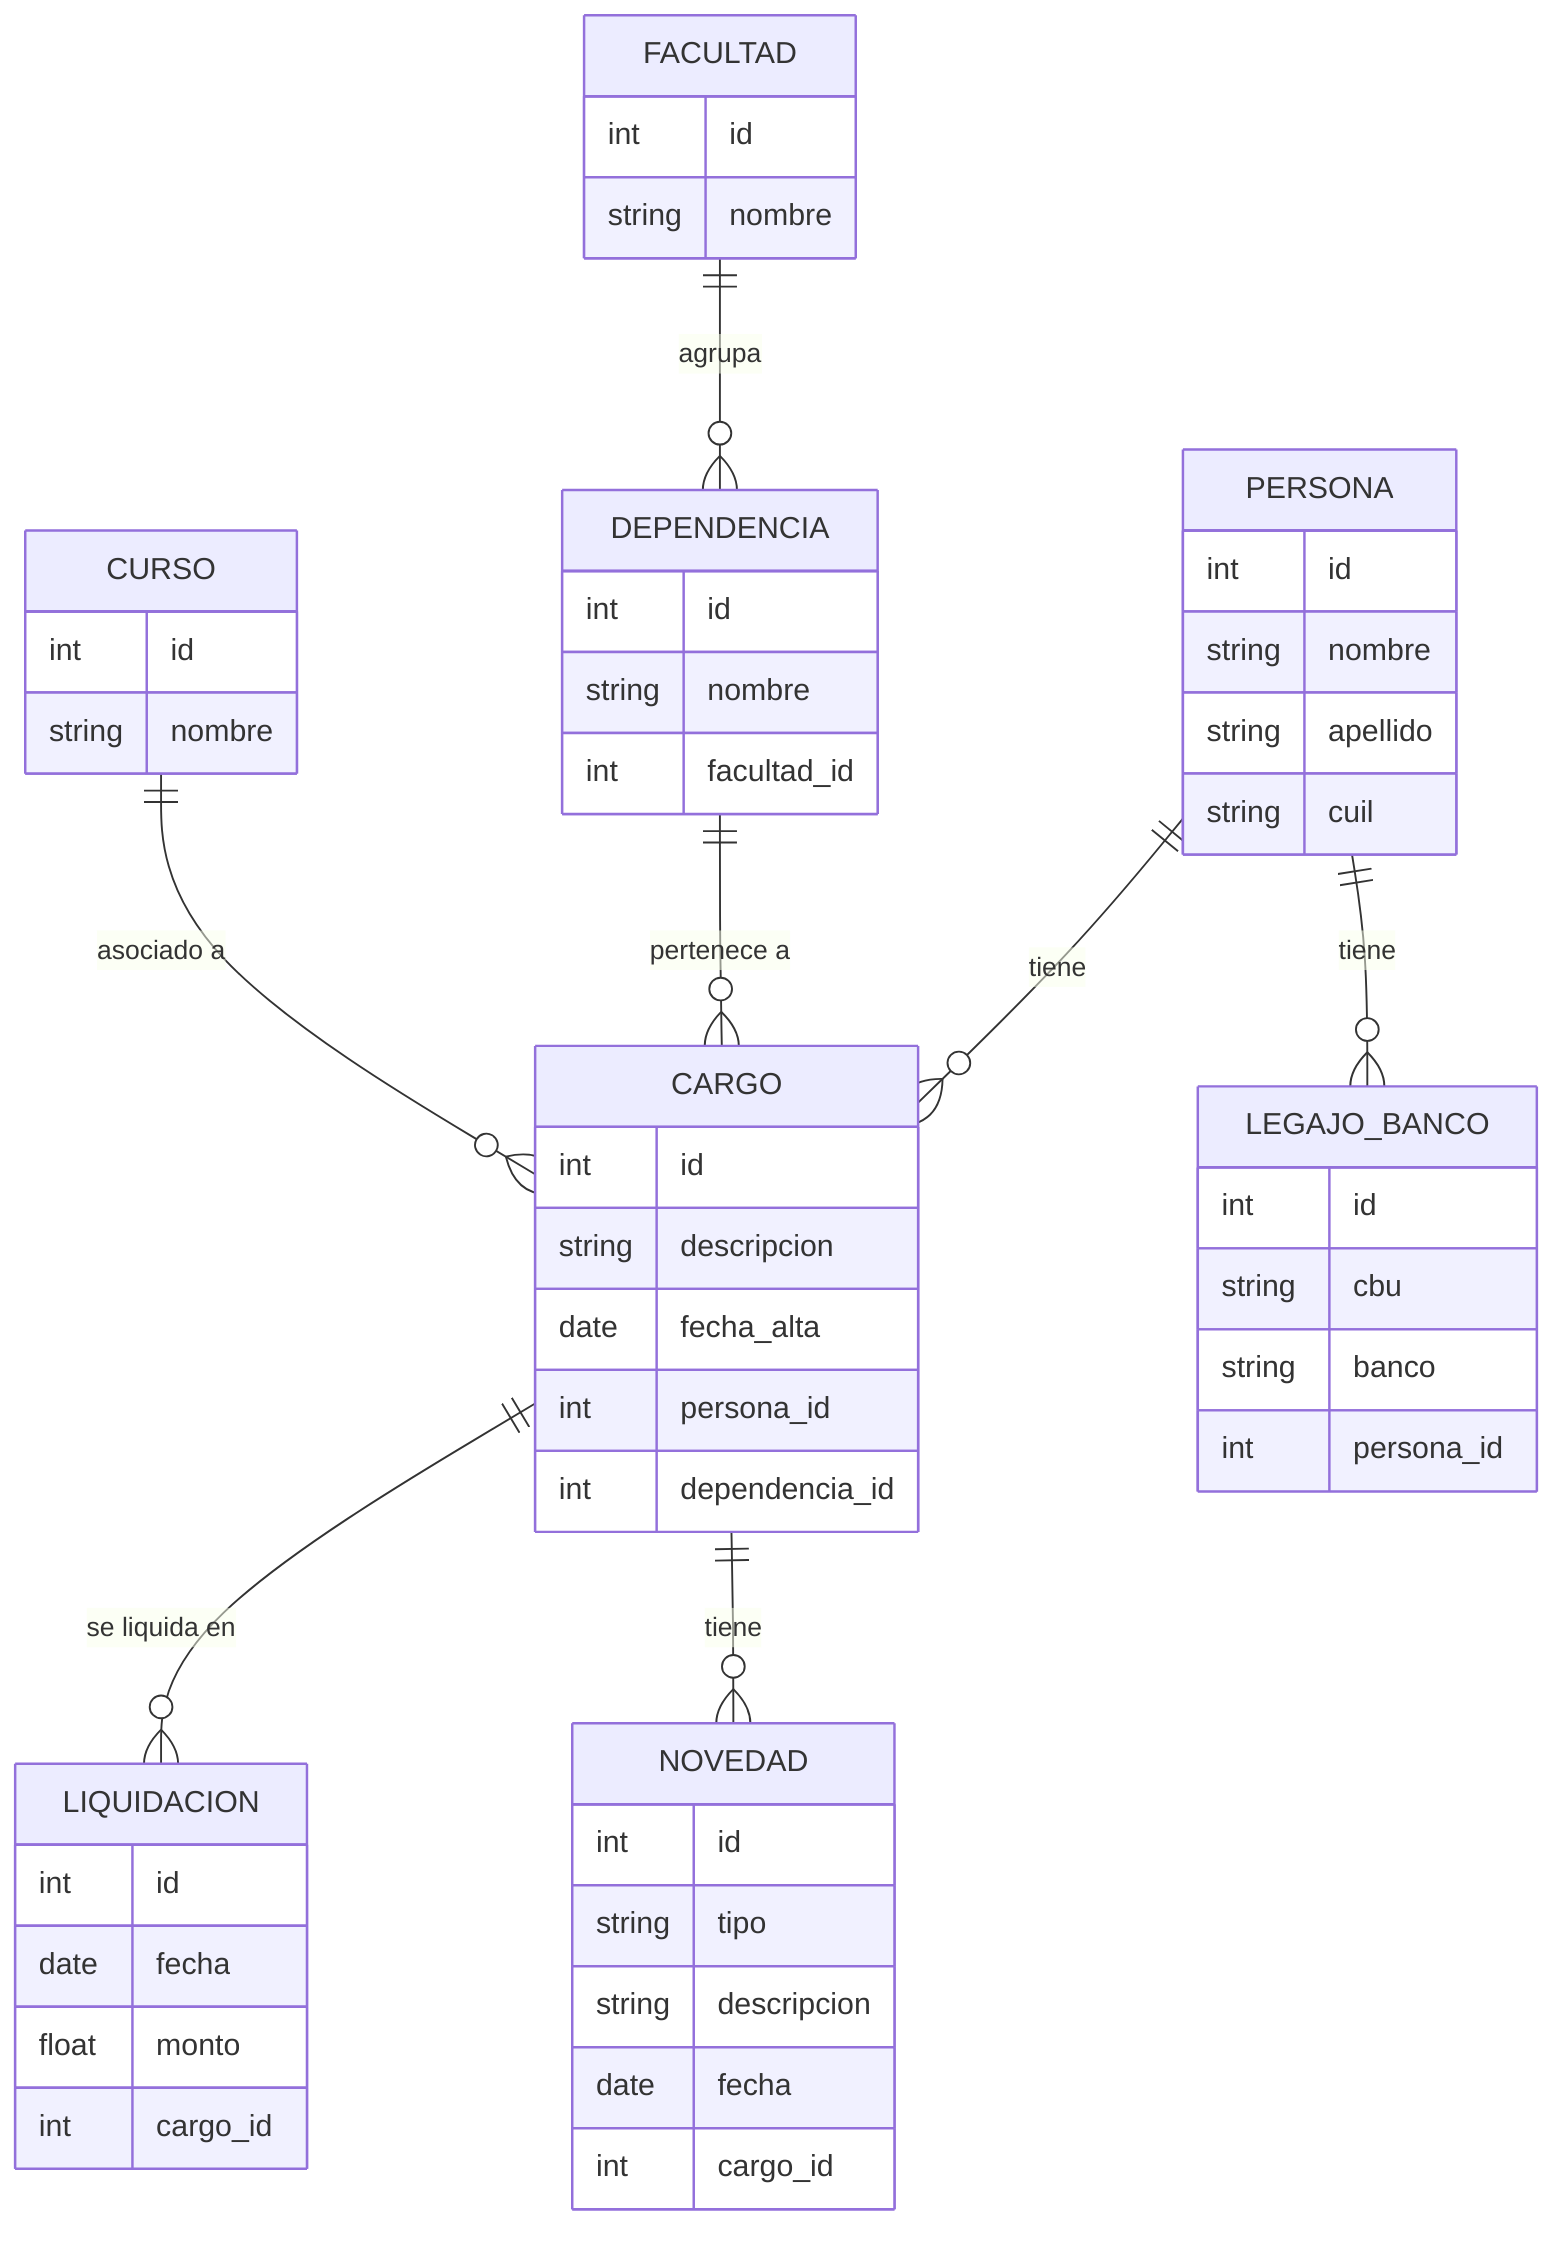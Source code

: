 erDiagram
    PERSONA ||--o{ CARGO : "tiene"
    PERSONA ||--o{ LEGAJO_BANCO : "tiene"
    FACULTAD ||--o{ DEPENDENCIA : "agrupa"
    DEPENDENCIA ||--o{ CARGO : "pertenece a"
    CARGO ||--o{ LIQUIDACION : "se liquida en"
    CARGO ||--o{ NOVEDAD : "tiene"
    CURSO ||--o{ CARGO : "asociado a"
    
    PERSONA {
        int id
        string nombre
        string apellido
        string cuil
    }

    CARGO {
        int id
        string descripcion
        date fecha_alta
        int persona_id
        int dependencia_id
    }

    LIQUIDACION {
        int id
        date fecha
        float monto
        int cargo_id
    }

    NOVEDAD {
        int id
        string tipo
        string descripcion
        date fecha
        int cargo_id
    }

    DEPENDENCIA {
        int id
        string nombre
        int facultad_id
    }

    FACULTAD {
        int id
        string nombre
    }

    CURSO {
        int id
        string nombre
    }

    LEGAJO_BANCO {
        int id
        string cbu
        string banco
        int persona_id
    }